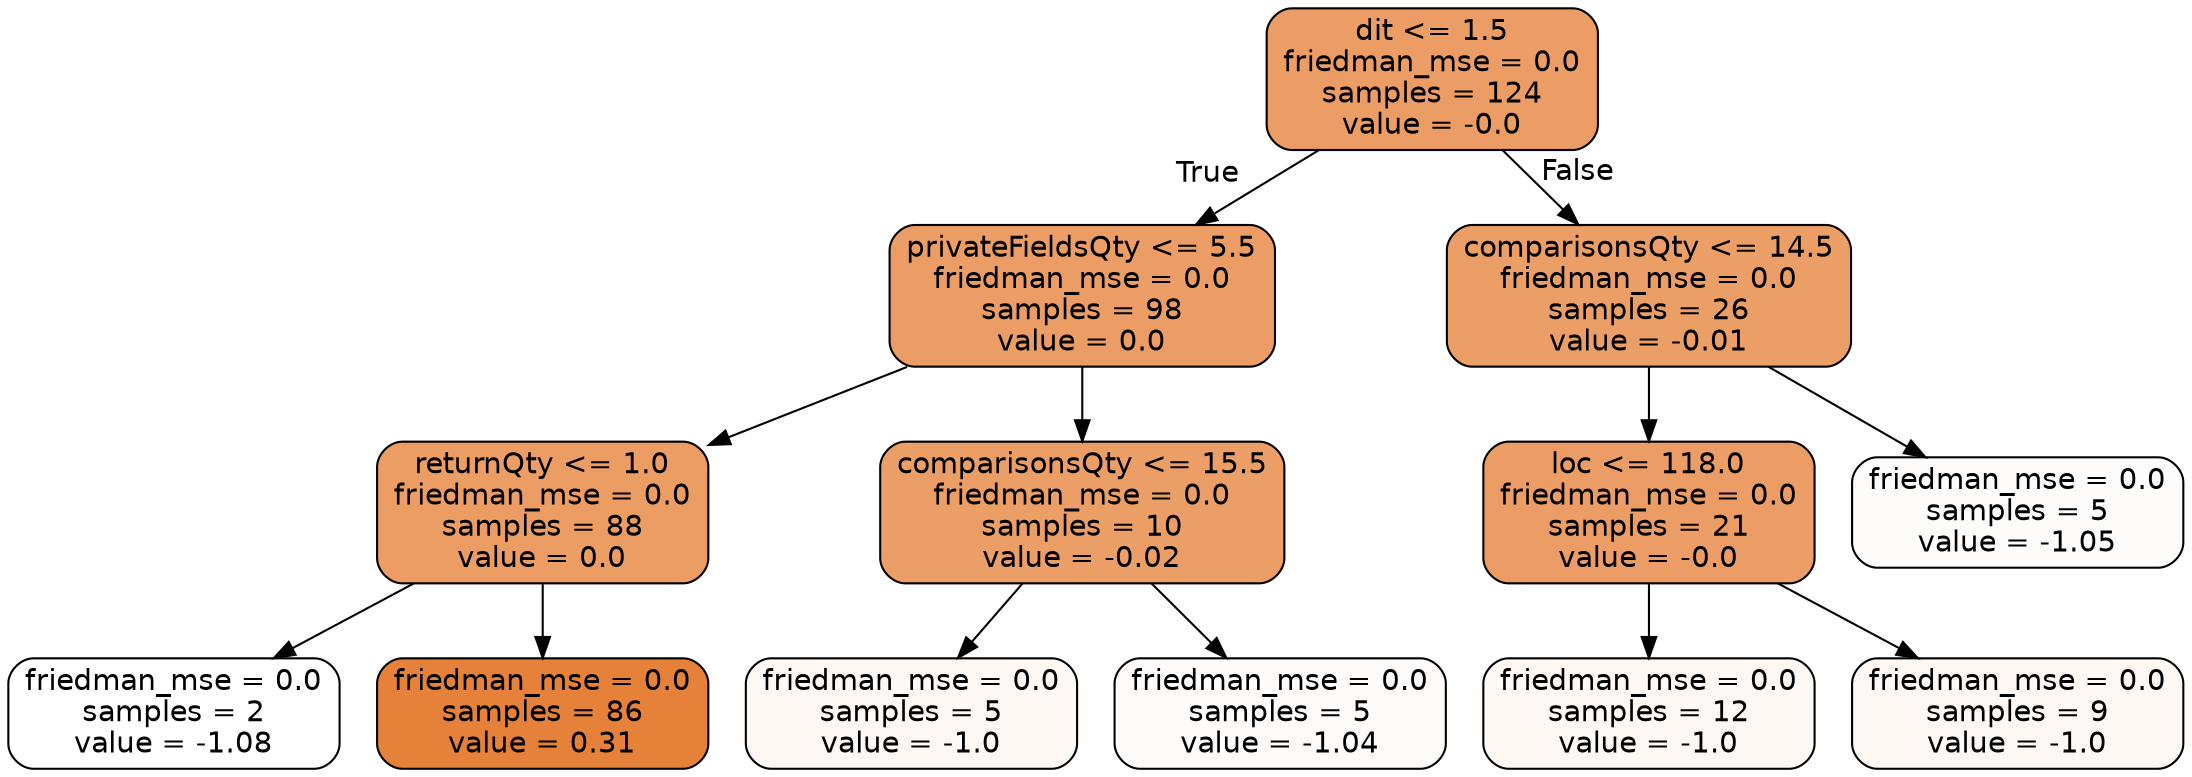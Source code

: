 digraph Tree {
node [shape=box, style="filled, rounded", color="black", fontname="helvetica"] ;
edge [fontname="helvetica"] ;
0 [label="dit <= 1.5\nfriedman_mse = 0.0\nsamples = 124\nvalue = -0.0", fillcolor="#eb9d65"] ;
1 [label="privateFieldsQty <= 5.5\nfriedman_mse = 0.0\nsamples = 98\nvalue = 0.0", fillcolor="#eb9d65"] ;
0 -> 1 [labeldistance=2.5, labelangle=45, headlabel="True"] ;
5 [label="returnQty <= 1.0\nfriedman_mse = 0.0\nsamples = 88\nvalue = 0.0", fillcolor="#eb9d64"] ;
1 -> 5 ;
7 [label="friedman_mse = 0.0\nsamples = 2\nvalue = -1.08", fillcolor="#ffffff"] ;
5 -> 7 ;
8 [label="friedman_mse = 0.0\nsamples = 86\nvalue = 0.31", fillcolor="#e58139"] ;
5 -> 8 ;
6 [label="comparisonsQty <= 15.5\nfriedman_mse = 0.0\nsamples = 10\nvalue = -0.02", fillcolor="#eb9f67"] ;
1 -> 6 ;
9 [label="friedman_mse = 0.0\nsamples = 5\nvalue = -1.0", fillcolor="#fdf8f4"] ;
6 -> 9 ;
10 [label="friedman_mse = 0.0\nsamples = 5\nvalue = -1.04", fillcolor="#fefbf9"] ;
6 -> 10 ;
2 [label="comparisonsQty <= 14.5\nfriedman_mse = 0.0\nsamples = 26\nvalue = -0.01", fillcolor="#eb9e66"] ;
0 -> 2 [labeldistance=2.5, labelangle=-45, headlabel="False"] ;
3 [label="loc <= 118.0\nfriedman_mse = 0.0\nsamples = 21\nvalue = -0.0", fillcolor="#eb9d65"] ;
2 -> 3 ;
11 [label="friedman_mse = 0.0\nsamples = 12\nvalue = -1.0", fillcolor="#fdf8f3"] ;
3 -> 11 ;
12 [label="friedman_mse = 0.0\nsamples = 9\nvalue = -1.0", fillcolor="#fdf8f3"] ;
3 -> 12 ;
4 [label="friedman_mse = 0.0\nsamples = 5\nvalue = -1.05", fillcolor="#fefcfb"] ;
2 -> 4 ;
}